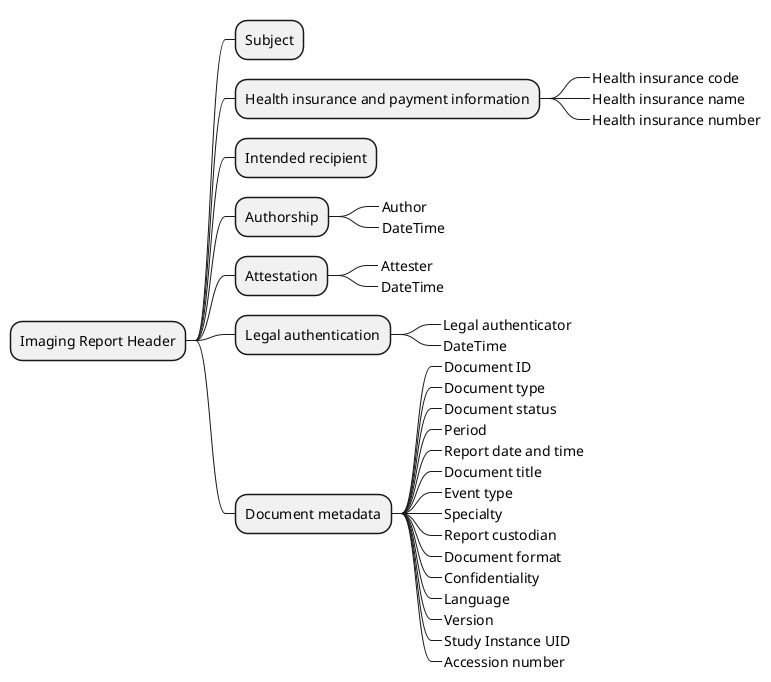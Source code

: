 @startmindmap
* Imaging Report Header
** Subject
/'    Shell we keep or not?
** Preferred Health Professional
'/
** Health insurance and payment information
***_ Health insurance code
***_ Health insurance name
***_ Health insurance number
** Intended recipient
** Authorship
***_ Author
***_ DateTime
** Attestation
***_ Attester
***_ DateTime
** Legal authentication
***_ Legal authenticator
***_ DateTime
** Document metadata
***_ Document ID
***_ Document type
***_ Document status
***_ Period
***_ Report date and time
***_ Document title
***_ Event type
***_ Specialty
***_ Report custodian
***_ Document format
***_ Confidentiality
***_ Language
***_ Version
***_ Study Instance UID
***_ Accession number
@endmindmap